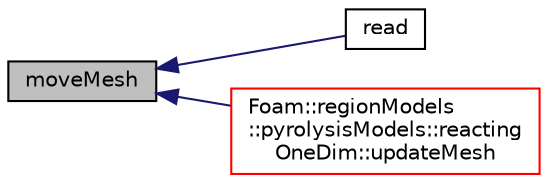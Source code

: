 digraph "moveMesh"
{
  bgcolor="transparent";
  edge [fontname="Helvetica",fontsize="10",labelfontname="Helvetica",labelfontsize="10"];
  node [fontname="Helvetica",fontsize="10",shape=record];
  rankdir="LR";
  Node127 [label="moveMesh",height=0.2,width=0.4,color="black", fillcolor="grey75", style="filled", fontcolor="black"];
  Node127 -> Node128 [dir="back",color="midnightblue",fontsize="10",style="solid",fontname="Helvetica"];
  Node128 [label="read",height=0.2,width=0.4,color="black",URL="$a30077.html#a6ce0c64db98eb6144d363dbfc86104eb",tooltip="Read control parameters from dictionary. "];
  Node127 -> Node129 [dir="back",color="midnightblue",fontsize="10",style="solid",fontname="Helvetica"];
  Node129 [label="Foam::regionModels\l::pyrolysisModels::reacting\lOneDim::updateMesh",height=0.2,width=0.4,color="red",URL="$a30053.html#a952670312514ffa01609add0cd7292dd",tooltip="Update/move mesh based on change in mass. "];
}

